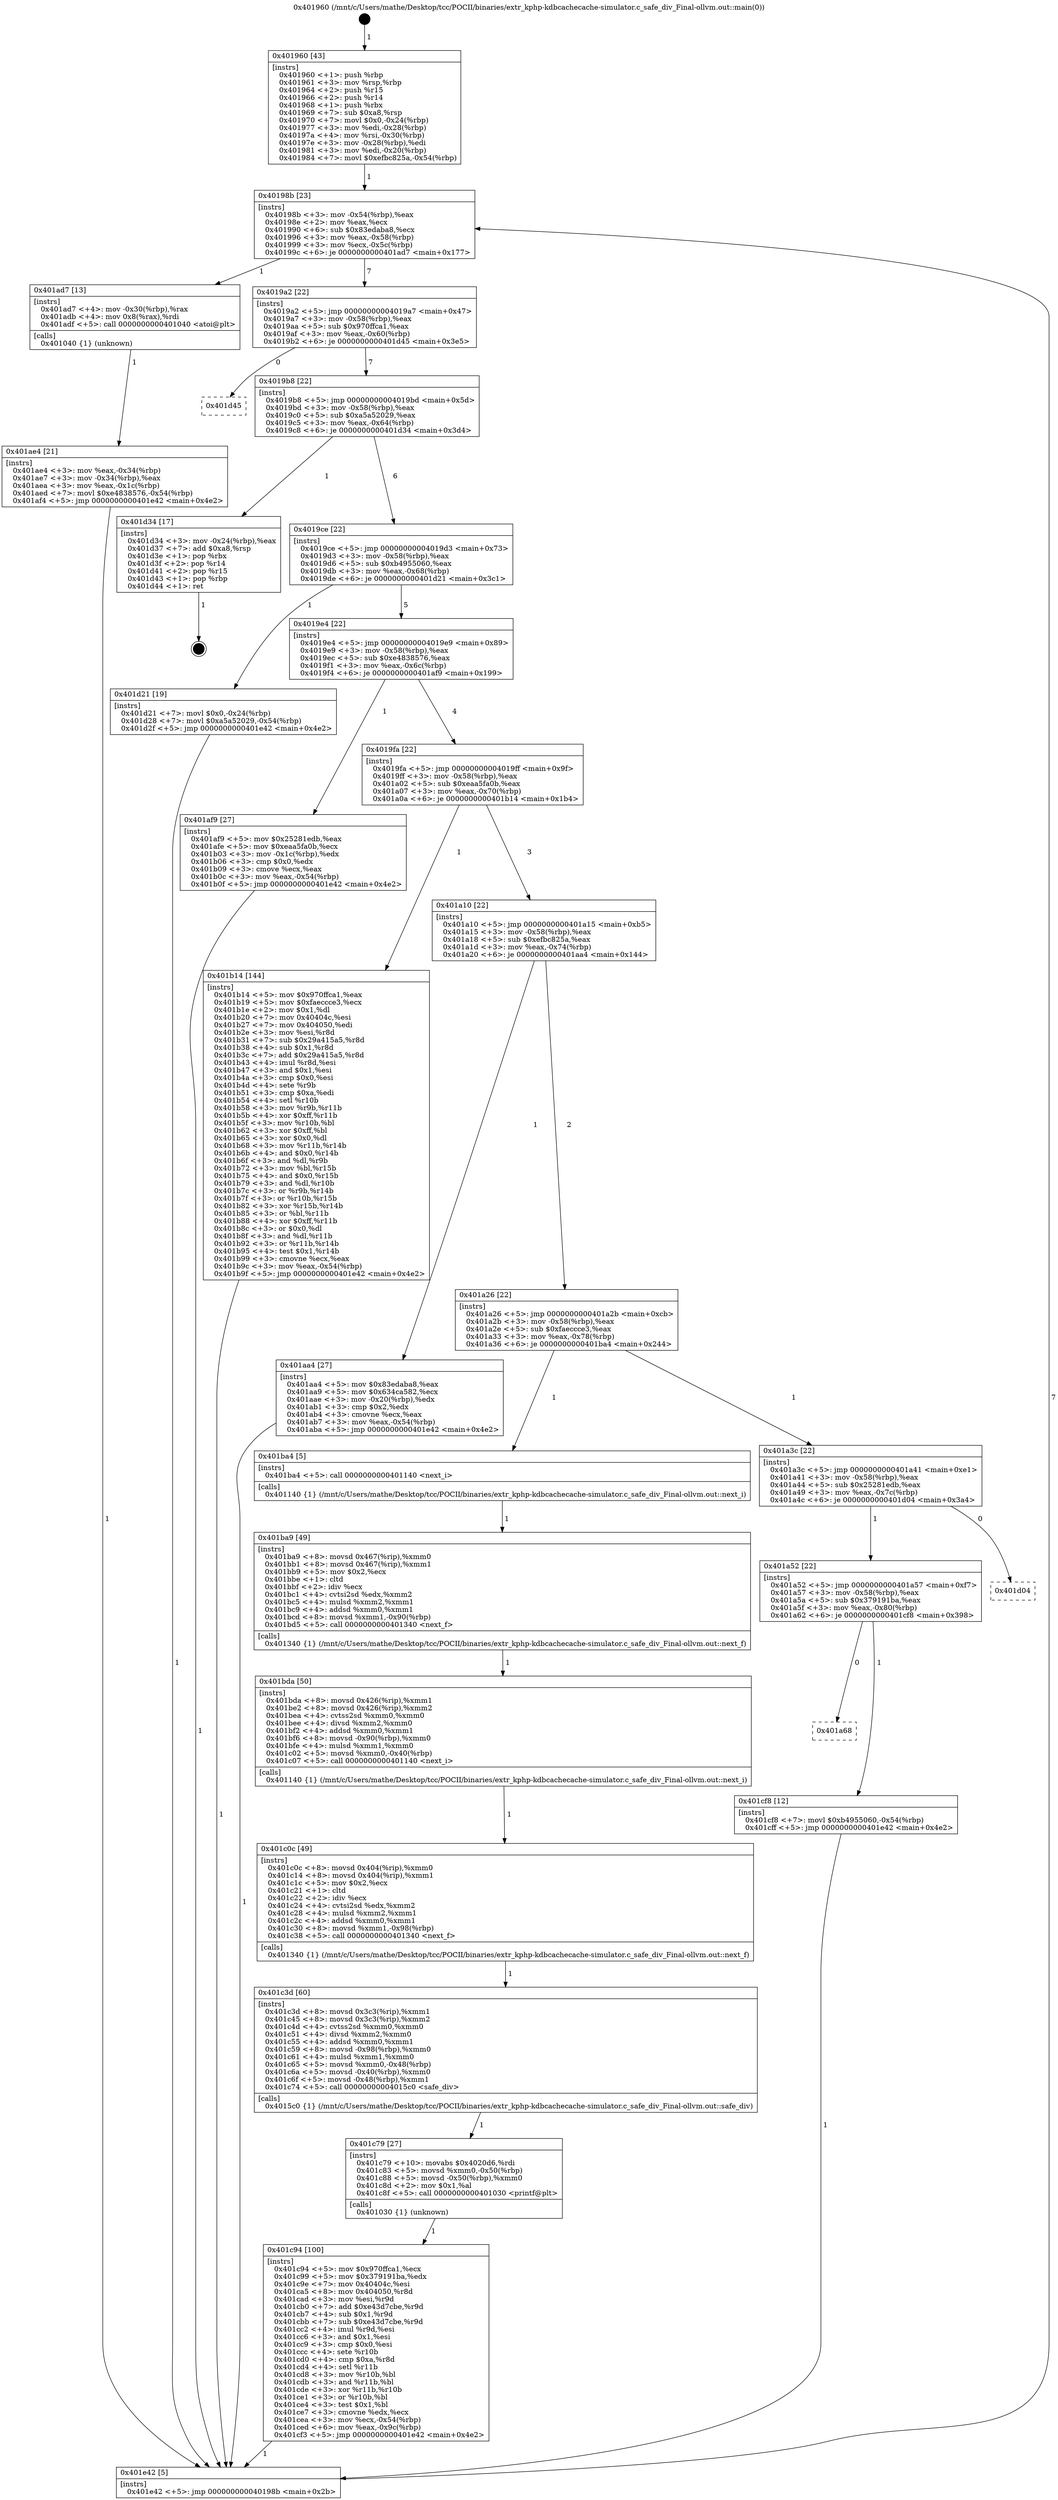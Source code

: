 digraph "0x401960" {
  label = "0x401960 (/mnt/c/Users/mathe/Desktop/tcc/POCII/binaries/extr_kphp-kdbcachecache-simulator.c_safe_div_Final-ollvm.out::main(0))"
  labelloc = "t"
  node[shape=record]

  Entry [label="",width=0.3,height=0.3,shape=circle,fillcolor=black,style=filled]
  "0x40198b" [label="{
     0x40198b [23]\l
     | [instrs]\l
     &nbsp;&nbsp;0x40198b \<+3\>: mov -0x54(%rbp),%eax\l
     &nbsp;&nbsp;0x40198e \<+2\>: mov %eax,%ecx\l
     &nbsp;&nbsp;0x401990 \<+6\>: sub $0x83edaba8,%ecx\l
     &nbsp;&nbsp;0x401996 \<+3\>: mov %eax,-0x58(%rbp)\l
     &nbsp;&nbsp;0x401999 \<+3\>: mov %ecx,-0x5c(%rbp)\l
     &nbsp;&nbsp;0x40199c \<+6\>: je 0000000000401ad7 \<main+0x177\>\l
  }"]
  "0x401ad7" [label="{
     0x401ad7 [13]\l
     | [instrs]\l
     &nbsp;&nbsp;0x401ad7 \<+4\>: mov -0x30(%rbp),%rax\l
     &nbsp;&nbsp;0x401adb \<+4\>: mov 0x8(%rax),%rdi\l
     &nbsp;&nbsp;0x401adf \<+5\>: call 0000000000401040 \<atoi@plt\>\l
     | [calls]\l
     &nbsp;&nbsp;0x401040 \{1\} (unknown)\l
  }"]
  "0x4019a2" [label="{
     0x4019a2 [22]\l
     | [instrs]\l
     &nbsp;&nbsp;0x4019a2 \<+5\>: jmp 00000000004019a7 \<main+0x47\>\l
     &nbsp;&nbsp;0x4019a7 \<+3\>: mov -0x58(%rbp),%eax\l
     &nbsp;&nbsp;0x4019aa \<+5\>: sub $0x970ffca1,%eax\l
     &nbsp;&nbsp;0x4019af \<+3\>: mov %eax,-0x60(%rbp)\l
     &nbsp;&nbsp;0x4019b2 \<+6\>: je 0000000000401d45 \<main+0x3e5\>\l
  }"]
  Exit [label="",width=0.3,height=0.3,shape=circle,fillcolor=black,style=filled,peripheries=2]
  "0x401d45" [label="{
     0x401d45\l
  }", style=dashed]
  "0x4019b8" [label="{
     0x4019b8 [22]\l
     | [instrs]\l
     &nbsp;&nbsp;0x4019b8 \<+5\>: jmp 00000000004019bd \<main+0x5d\>\l
     &nbsp;&nbsp;0x4019bd \<+3\>: mov -0x58(%rbp),%eax\l
     &nbsp;&nbsp;0x4019c0 \<+5\>: sub $0xa5a52029,%eax\l
     &nbsp;&nbsp;0x4019c5 \<+3\>: mov %eax,-0x64(%rbp)\l
     &nbsp;&nbsp;0x4019c8 \<+6\>: je 0000000000401d34 \<main+0x3d4\>\l
  }"]
  "0x401a68" [label="{
     0x401a68\l
  }", style=dashed]
  "0x401d34" [label="{
     0x401d34 [17]\l
     | [instrs]\l
     &nbsp;&nbsp;0x401d34 \<+3\>: mov -0x24(%rbp),%eax\l
     &nbsp;&nbsp;0x401d37 \<+7\>: add $0xa8,%rsp\l
     &nbsp;&nbsp;0x401d3e \<+1\>: pop %rbx\l
     &nbsp;&nbsp;0x401d3f \<+2\>: pop %r14\l
     &nbsp;&nbsp;0x401d41 \<+2\>: pop %r15\l
     &nbsp;&nbsp;0x401d43 \<+1\>: pop %rbp\l
     &nbsp;&nbsp;0x401d44 \<+1\>: ret\l
  }"]
  "0x4019ce" [label="{
     0x4019ce [22]\l
     | [instrs]\l
     &nbsp;&nbsp;0x4019ce \<+5\>: jmp 00000000004019d3 \<main+0x73\>\l
     &nbsp;&nbsp;0x4019d3 \<+3\>: mov -0x58(%rbp),%eax\l
     &nbsp;&nbsp;0x4019d6 \<+5\>: sub $0xb4955060,%eax\l
     &nbsp;&nbsp;0x4019db \<+3\>: mov %eax,-0x68(%rbp)\l
     &nbsp;&nbsp;0x4019de \<+6\>: je 0000000000401d21 \<main+0x3c1\>\l
  }"]
  "0x401cf8" [label="{
     0x401cf8 [12]\l
     | [instrs]\l
     &nbsp;&nbsp;0x401cf8 \<+7\>: movl $0xb4955060,-0x54(%rbp)\l
     &nbsp;&nbsp;0x401cff \<+5\>: jmp 0000000000401e42 \<main+0x4e2\>\l
  }"]
  "0x401d21" [label="{
     0x401d21 [19]\l
     | [instrs]\l
     &nbsp;&nbsp;0x401d21 \<+7\>: movl $0x0,-0x24(%rbp)\l
     &nbsp;&nbsp;0x401d28 \<+7\>: movl $0xa5a52029,-0x54(%rbp)\l
     &nbsp;&nbsp;0x401d2f \<+5\>: jmp 0000000000401e42 \<main+0x4e2\>\l
  }"]
  "0x4019e4" [label="{
     0x4019e4 [22]\l
     | [instrs]\l
     &nbsp;&nbsp;0x4019e4 \<+5\>: jmp 00000000004019e9 \<main+0x89\>\l
     &nbsp;&nbsp;0x4019e9 \<+3\>: mov -0x58(%rbp),%eax\l
     &nbsp;&nbsp;0x4019ec \<+5\>: sub $0xe4838576,%eax\l
     &nbsp;&nbsp;0x4019f1 \<+3\>: mov %eax,-0x6c(%rbp)\l
     &nbsp;&nbsp;0x4019f4 \<+6\>: je 0000000000401af9 \<main+0x199\>\l
  }"]
  "0x401a52" [label="{
     0x401a52 [22]\l
     | [instrs]\l
     &nbsp;&nbsp;0x401a52 \<+5\>: jmp 0000000000401a57 \<main+0xf7\>\l
     &nbsp;&nbsp;0x401a57 \<+3\>: mov -0x58(%rbp),%eax\l
     &nbsp;&nbsp;0x401a5a \<+5\>: sub $0x379191ba,%eax\l
     &nbsp;&nbsp;0x401a5f \<+3\>: mov %eax,-0x80(%rbp)\l
     &nbsp;&nbsp;0x401a62 \<+6\>: je 0000000000401cf8 \<main+0x398\>\l
  }"]
  "0x401af9" [label="{
     0x401af9 [27]\l
     | [instrs]\l
     &nbsp;&nbsp;0x401af9 \<+5\>: mov $0x25281edb,%eax\l
     &nbsp;&nbsp;0x401afe \<+5\>: mov $0xeaa5fa0b,%ecx\l
     &nbsp;&nbsp;0x401b03 \<+3\>: mov -0x1c(%rbp),%edx\l
     &nbsp;&nbsp;0x401b06 \<+3\>: cmp $0x0,%edx\l
     &nbsp;&nbsp;0x401b09 \<+3\>: cmove %ecx,%eax\l
     &nbsp;&nbsp;0x401b0c \<+3\>: mov %eax,-0x54(%rbp)\l
     &nbsp;&nbsp;0x401b0f \<+5\>: jmp 0000000000401e42 \<main+0x4e2\>\l
  }"]
  "0x4019fa" [label="{
     0x4019fa [22]\l
     | [instrs]\l
     &nbsp;&nbsp;0x4019fa \<+5\>: jmp 00000000004019ff \<main+0x9f\>\l
     &nbsp;&nbsp;0x4019ff \<+3\>: mov -0x58(%rbp),%eax\l
     &nbsp;&nbsp;0x401a02 \<+5\>: sub $0xeaa5fa0b,%eax\l
     &nbsp;&nbsp;0x401a07 \<+3\>: mov %eax,-0x70(%rbp)\l
     &nbsp;&nbsp;0x401a0a \<+6\>: je 0000000000401b14 \<main+0x1b4\>\l
  }"]
  "0x401d04" [label="{
     0x401d04\l
  }", style=dashed]
  "0x401b14" [label="{
     0x401b14 [144]\l
     | [instrs]\l
     &nbsp;&nbsp;0x401b14 \<+5\>: mov $0x970ffca1,%eax\l
     &nbsp;&nbsp;0x401b19 \<+5\>: mov $0xfaeccce3,%ecx\l
     &nbsp;&nbsp;0x401b1e \<+2\>: mov $0x1,%dl\l
     &nbsp;&nbsp;0x401b20 \<+7\>: mov 0x40404c,%esi\l
     &nbsp;&nbsp;0x401b27 \<+7\>: mov 0x404050,%edi\l
     &nbsp;&nbsp;0x401b2e \<+3\>: mov %esi,%r8d\l
     &nbsp;&nbsp;0x401b31 \<+7\>: sub $0x29a415a5,%r8d\l
     &nbsp;&nbsp;0x401b38 \<+4\>: sub $0x1,%r8d\l
     &nbsp;&nbsp;0x401b3c \<+7\>: add $0x29a415a5,%r8d\l
     &nbsp;&nbsp;0x401b43 \<+4\>: imul %r8d,%esi\l
     &nbsp;&nbsp;0x401b47 \<+3\>: and $0x1,%esi\l
     &nbsp;&nbsp;0x401b4a \<+3\>: cmp $0x0,%esi\l
     &nbsp;&nbsp;0x401b4d \<+4\>: sete %r9b\l
     &nbsp;&nbsp;0x401b51 \<+3\>: cmp $0xa,%edi\l
     &nbsp;&nbsp;0x401b54 \<+4\>: setl %r10b\l
     &nbsp;&nbsp;0x401b58 \<+3\>: mov %r9b,%r11b\l
     &nbsp;&nbsp;0x401b5b \<+4\>: xor $0xff,%r11b\l
     &nbsp;&nbsp;0x401b5f \<+3\>: mov %r10b,%bl\l
     &nbsp;&nbsp;0x401b62 \<+3\>: xor $0xff,%bl\l
     &nbsp;&nbsp;0x401b65 \<+3\>: xor $0x0,%dl\l
     &nbsp;&nbsp;0x401b68 \<+3\>: mov %r11b,%r14b\l
     &nbsp;&nbsp;0x401b6b \<+4\>: and $0x0,%r14b\l
     &nbsp;&nbsp;0x401b6f \<+3\>: and %dl,%r9b\l
     &nbsp;&nbsp;0x401b72 \<+3\>: mov %bl,%r15b\l
     &nbsp;&nbsp;0x401b75 \<+4\>: and $0x0,%r15b\l
     &nbsp;&nbsp;0x401b79 \<+3\>: and %dl,%r10b\l
     &nbsp;&nbsp;0x401b7c \<+3\>: or %r9b,%r14b\l
     &nbsp;&nbsp;0x401b7f \<+3\>: or %r10b,%r15b\l
     &nbsp;&nbsp;0x401b82 \<+3\>: xor %r15b,%r14b\l
     &nbsp;&nbsp;0x401b85 \<+3\>: or %bl,%r11b\l
     &nbsp;&nbsp;0x401b88 \<+4\>: xor $0xff,%r11b\l
     &nbsp;&nbsp;0x401b8c \<+3\>: or $0x0,%dl\l
     &nbsp;&nbsp;0x401b8f \<+3\>: and %dl,%r11b\l
     &nbsp;&nbsp;0x401b92 \<+3\>: or %r11b,%r14b\l
     &nbsp;&nbsp;0x401b95 \<+4\>: test $0x1,%r14b\l
     &nbsp;&nbsp;0x401b99 \<+3\>: cmovne %ecx,%eax\l
     &nbsp;&nbsp;0x401b9c \<+3\>: mov %eax,-0x54(%rbp)\l
     &nbsp;&nbsp;0x401b9f \<+5\>: jmp 0000000000401e42 \<main+0x4e2\>\l
  }"]
  "0x401a10" [label="{
     0x401a10 [22]\l
     | [instrs]\l
     &nbsp;&nbsp;0x401a10 \<+5\>: jmp 0000000000401a15 \<main+0xb5\>\l
     &nbsp;&nbsp;0x401a15 \<+3\>: mov -0x58(%rbp),%eax\l
     &nbsp;&nbsp;0x401a18 \<+5\>: sub $0xefbc825a,%eax\l
     &nbsp;&nbsp;0x401a1d \<+3\>: mov %eax,-0x74(%rbp)\l
     &nbsp;&nbsp;0x401a20 \<+6\>: je 0000000000401aa4 \<main+0x144\>\l
  }"]
  "0x401c94" [label="{
     0x401c94 [100]\l
     | [instrs]\l
     &nbsp;&nbsp;0x401c94 \<+5\>: mov $0x970ffca1,%ecx\l
     &nbsp;&nbsp;0x401c99 \<+5\>: mov $0x379191ba,%edx\l
     &nbsp;&nbsp;0x401c9e \<+7\>: mov 0x40404c,%esi\l
     &nbsp;&nbsp;0x401ca5 \<+8\>: mov 0x404050,%r8d\l
     &nbsp;&nbsp;0x401cad \<+3\>: mov %esi,%r9d\l
     &nbsp;&nbsp;0x401cb0 \<+7\>: add $0xe43d7cbe,%r9d\l
     &nbsp;&nbsp;0x401cb7 \<+4\>: sub $0x1,%r9d\l
     &nbsp;&nbsp;0x401cbb \<+7\>: sub $0xe43d7cbe,%r9d\l
     &nbsp;&nbsp;0x401cc2 \<+4\>: imul %r9d,%esi\l
     &nbsp;&nbsp;0x401cc6 \<+3\>: and $0x1,%esi\l
     &nbsp;&nbsp;0x401cc9 \<+3\>: cmp $0x0,%esi\l
     &nbsp;&nbsp;0x401ccc \<+4\>: sete %r10b\l
     &nbsp;&nbsp;0x401cd0 \<+4\>: cmp $0xa,%r8d\l
     &nbsp;&nbsp;0x401cd4 \<+4\>: setl %r11b\l
     &nbsp;&nbsp;0x401cd8 \<+3\>: mov %r10b,%bl\l
     &nbsp;&nbsp;0x401cdb \<+3\>: and %r11b,%bl\l
     &nbsp;&nbsp;0x401cde \<+3\>: xor %r11b,%r10b\l
     &nbsp;&nbsp;0x401ce1 \<+3\>: or %r10b,%bl\l
     &nbsp;&nbsp;0x401ce4 \<+3\>: test $0x1,%bl\l
     &nbsp;&nbsp;0x401ce7 \<+3\>: cmovne %edx,%ecx\l
     &nbsp;&nbsp;0x401cea \<+3\>: mov %ecx,-0x54(%rbp)\l
     &nbsp;&nbsp;0x401ced \<+6\>: mov %eax,-0x9c(%rbp)\l
     &nbsp;&nbsp;0x401cf3 \<+5\>: jmp 0000000000401e42 \<main+0x4e2\>\l
  }"]
  "0x401aa4" [label="{
     0x401aa4 [27]\l
     | [instrs]\l
     &nbsp;&nbsp;0x401aa4 \<+5\>: mov $0x83edaba8,%eax\l
     &nbsp;&nbsp;0x401aa9 \<+5\>: mov $0x634ca582,%ecx\l
     &nbsp;&nbsp;0x401aae \<+3\>: mov -0x20(%rbp),%edx\l
     &nbsp;&nbsp;0x401ab1 \<+3\>: cmp $0x2,%edx\l
     &nbsp;&nbsp;0x401ab4 \<+3\>: cmovne %ecx,%eax\l
     &nbsp;&nbsp;0x401ab7 \<+3\>: mov %eax,-0x54(%rbp)\l
     &nbsp;&nbsp;0x401aba \<+5\>: jmp 0000000000401e42 \<main+0x4e2\>\l
  }"]
  "0x401a26" [label="{
     0x401a26 [22]\l
     | [instrs]\l
     &nbsp;&nbsp;0x401a26 \<+5\>: jmp 0000000000401a2b \<main+0xcb\>\l
     &nbsp;&nbsp;0x401a2b \<+3\>: mov -0x58(%rbp),%eax\l
     &nbsp;&nbsp;0x401a2e \<+5\>: sub $0xfaeccce3,%eax\l
     &nbsp;&nbsp;0x401a33 \<+3\>: mov %eax,-0x78(%rbp)\l
     &nbsp;&nbsp;0x401a36 \<+6\>: je 0000000000401ba4 \<main+0x244\>\l
  }"]
  "0x401e42" [label="{
     0x401e42 [5]\l
     | [instrs]\l
     &nbsp;&nbsp;0x401e42 \<+5\>: jmp 000000000040198b \<main+0x2b\>\l
  }"]
  "0x401960" [label="{
     0x401960 [43]\l
     | [instrs]\l
     &nbsp;&nbsp;0x401960 \<+1\>: push %rbp\l
     &nbsp;&nbsp;0x401961 \<+3\>: mov %rsp,%rbp\l
     &nbsp;&nbsp;0x401964 \<+2\>: push %r15\l
     &nbsp;&nbsp;0x401966 \<+2\>: push %r14\l
     &nbsp;&nbsp;0x401968 \<+1\>: push %rbx\l
     &nbsp;&nbsp;0x401969 \<+7\>: sub $0xa8,%rsp\l
     &nbsp;&nbsp;0x401970 \<+7\>: movl $0x0,-0x24(%rbp)\l
     &nbsp;&nbsp;0x401977 \<+3\>: mov %edi,-0x28(%rbp)\l
     &nbsp;&nbsp;0x40197a \<+4\>: mov %rsi,-0x30(%rbp)\l
     &nbsp;&nbsp;0x40197e \<+3\>: mov -0x28(%rbp),%edi\l
     &nbsp;&nbsp;0x401981 \<+3\>: mov %edi,-0x20(%rbp)\l
     &nbsp;&nbsp;0x401984 \<+7\>: movl $0xefbc825a,-0x54(%rbp)\l
  }"]
  "0x401ae4" [label="{
     0x401ae4 [21]\l
     | [instrs]\l
     &nbsp;&nbsp;0x401ae4 \<+3\>: mov %eax,-0x34(%rbp)\l
     &nbsp;&nbsp;0x401ae7 \<+3\>: mov -0x34(%rbp),%eax\l
     &nbsp;&nbsp;0x401aea \<+3\>: mov %eax,-0x1c(%rbp)\l
     &nbsp;&nbsp;0x401aed \<+7\>: movl $0xe4838576,-0x54(%rbp)\l
     &nbsp;&nbsp;0x401af4 \<+5\>: jmp 0000000000401e42 \<main+0x4e2\>\l
  }"]
  "0x401c79" [label="{
     0x401c79 [27]\l
     | [instrs]\l
     &nbsp;&nbsp;0x401c79 \<+10\>: movabs $0x4020d6,%rdi\l
     &nbsp;&nbsp;0x401c83 \<+5\>: movsd %xmm0,-0x50(%rbp)\l
     &nbsp;&nbsp;0x401c88 \<+5\>: movsd -0x50(%rbp),%xmm0\l
     &nbsp;&nbsp;0x401c8d \<+2\>: mov $0x1,%al\l
     &nbsp;&nbsp;0x401c8f \<+5\>: call 0000000000401030 \<printf@plt\>\l
     | [calls]\l
     &nbsp;&nbsp;0x401030 \{1\} (unknown)\l
  }"]
  "0x401ba4" [label="{
     0x401ba4 [5]\l
     | [instrs]\l
     &nbsp;&nbsp;0x401ba4 \<+5\>: call 0000000000401140 \<next_i\>\l
     | [calls]\l
     &nbsp;&nbsp;0x401140 \{1\} (/mnt/c/Users/mathe/Desktop/tcc/POCII/binaries/extr_kphp-kdbcachecache-simulator.c_safe_div_Final-ollvm.out::next_i)\l
  }"]
  "0x401a3c" [label="{
     0x401a3c [22]\l
     | [instrs]\l
     &nbsp;&nbsp;0x401a3c \<+5\>: jmp 0000000000401a41 \<main+0xe1\>\l
     &nbsp;&nbsp;0x401a41 \<+3\>: mov -0x58(%rbp),%eax\l
     &nbsp;&nbsp;0x401a44 \<+5\>: sub $0x25281edb,%eax\l
     &nbsp;&nbsp;0x401a49 \<+3\>: mov %eax,-0x7c(%rbp)\l
     &nbsp;&nbsp;0x401a4c \<+6\>: je 0000000000401d04 \<main+0x3a4\>\l
  }"]
  "0x401ba9" [label="{
     0x401ba9 [49]\l
     | [instrs]\l
     &nbsp;&nbsp;0x401ba9 \<+8\>: movsd 0x467(%rip),%xmm0\l
     &nbsp;&nbsp;0x401bb1 \<+8\>: movsd 0x467(%rip),%xmm1\l
     &nbsp;&nbsp;0x401bb9 \<+5\>: mov $0x2,%ecx\l
     &nbsp;&nbsp;0x401bbe \<+1\>: cltd\l
     &nbsp;&nbsp;0x401bbf \<+2\>: idiv %ecx\l
     &nbsp;&nbsp;0x401bc1 \<+4\>: cvtsi2sd %edx,%xmm2\l
     &nbsp;&nbsp;0x401bc5 \<+4\>: mulsd %xmm2,%xmm1\l
     &nbsp;&nbsp;0x401bc9 \<+4\>: addsd %xmm0,%xmm1\l
     &nbsp;&nbsp;0x401bcd \<+8\>: movsd %xmm1,-0x90(%rbp)\l
     &nbsp;&nbsp;0x401bd5 \<+5\>: call 0000000000401340 \<next_f\>\l
     | [calls]\l
     &nbsp;&nbsp;0x401340 \{1\} (/mnt/c/Users/mathe/Desktop/tcc/POCII/binaries/extr_kphp-kdbcachecache-simulator.c_safe_div_Final-ollvm.out::next_f)\l
  }"]
  "0x401bda" [label="{
     0x401bda [50]\l
     | [instrs]\l
     &nbsp;&nbsp;0x401bda \<+8\>: movsd 0x426(%rip),%xmm1\l
     &nbsp;&nbsp;0x401be2 \<+8\>: movsd 0x426(%rip),%xmm2\l
     &nbsp;&nbsp;0x401bea \<+4\>: cvtss2sd %xmm0,%xmm0\l
     &nbsp;&nbsp;0x401bee \<+4\>: divsd %xmm2,%xmm0\l
     &nbsp;&nbsp;0x401bf2 \<+4\>: addsd %xmm0,%xmm1\l
     &nbsp;&nbsp;0x401bf6 \<+8\>: movsd -0x90(%rbp),%xmm0\l
     &nbsp;&nbsp;0x401bfe \<+4\>: mulsd %xmm1,%xmm0\l
     &nbsp;&nbsp;0x401c02 \<+5\>: movsd %xmm0,-0x40(%rbp)\l
     &nbsp;&nbsp;0x401c07 \<+5\>: call 0000000000401140 \<next_i\>\l
     | [calls]\l
     &nbsp;&nbsp;0x401140 \{1\} (/mnt/c/Users/mathe/Desktop/tcc/POCII/binaries/extr_kphp-kdbcachecache-simulator.c_safe_div_Final-ollvm.out::next_i)\l
  }"]
  "0x401c0c" [label="{
     0x401c0c [49]\l
     | [instrs]\l
     &nbsp;&nbsp;0x401c0c \<+8\>: movsd 0x404(%rip),%xmm0\l
     &nbsp;&nbsp;0x401c14 \<+8\>: movsd 0x404(%rip),%xmm1\l
     &nbsp;&nbsp;0x401c1c \<+5\>: mov $0x2,%ecx\l
     &nbsp;&nbsp;0x401c21 \<+1\>: cltd\l
     &nbsp;&nbsp;0x401c22 \<+2\>: idiv %ecx\l
     &nbsp;&nbsp;0x401c24 \<+4\>: cvtsi2sd %edx,%xmm2\l
     &nbsp;&nbsp;0x401c28 \<+4\>: mulsd %xmm2,%xmm1\l
     &nbsp;&nbsp;0x401c2c \<+4\>: addsd %xmm0,%xmm1\l
     &nbsp;&nbsp;0x401c30 \<+8\>: movsd %xmm1,-0x98(%rbp)\l
     &nbsp;&nbsp;0x401c38 \<+5\>: call 0000000000401340 \<next_f\>\l
     | [calls]\l
     &nbsp;&nbsp;0x401340 \{1\} (/mnt/c/Users/mathe/Desktop/tcc/POCII/binaries/extr_kphp-kdbcachecache-simulator.c_safe_div_Final-ollvm.out::next_f)\l
  }"]
  "0x401c3d" [label="{
     0x401c3d [60]\l
     | [instrs]\l
     &nbsp;&nbsp;0x401c3d \<+8\>: movsd 0x3c3(%rip),%xmm1\l
     &nbsp;&nbsp;0x401c45 \<+8\>: movsd 0x3c3(%rip),%xmm2\l
     &nbsp;&nbsp;0x401c4d \<+4\>: cvtss2sd %xmm0,%xmm0\l
     &nbsp;&nbsp;0x401c51 \<+4\>: divsd %xmm2,%xmm0\l
     &nbsp;&nbsp;0x401c55 \<+4\>: addsd %xmm0,%xmm1\l
     &nbsp;&nbsp;0x401c59 \<+8\>: movsd -0x98(%rbp),%xmm0\l
     &nbsp;&nbsp;0x401c61 \<+4\>: mulsd %xmm1,%xmm0\l
     &nbsp;&nbsp;0x401c65 \<+5\>: movsd %xmm0,-0x48(%rbp)\l
     &nbsp;&nbsp;0x401c6a \<+5\>: movsd -0x40(%rbp),%xmm0\l
     &nbsp;&nbsp;0x401c6f \<+5\>: movsd -0x48(%rbp),%xmm1\l
     &nbsp;&nbsp;0x401c74 \<+5\>: call 00000000004015c0 \<safe_div\>\l
     | [calls]\l
     &nbsp;&nbsp;0x4015c0 \{1\} (/mnt/c/Users/mathe/Desktop/tcc/POCII/binaries/extr_kphp-kdbcachecache-simulator.c_safe_div_Final-ollvm.out::safe_div)\l
  }"]
  Entry -> "0x401960" [label=" 1"]
  "0x40198b" -> "0x401ad7" [label=" 1"]
  "0x40198b" -> "0x4019a2" [label=" 7"]
  "0x401d34" -> Exit [label=" 1"]
  "0x4019a2" -> "0x401d45" [label=" 0"]
  "0x4019a2" -> "0x4019b8" [label=" 7"]
  "0x401d21" -> "0x401e42" [label=" 1"]
  "0x4019b8" -> "0x401d34" [label=" 1"]
  "0x4019b8" -> "0x4019ce" [label=" 6"]
  "0x401cf8" -> "0x401e42" [label=" 1"]
  "0x4019ce" -> "0x401d21" [label=" 1"]
  "0x4019ce" -> "0x4019e4" [label=" 5"]
  "0x401a52" -> "0x401a68" [label=" 0"]
  "0x4019e4" -> "0x401af9" [label=" 1"]
  "0x4019e4" -> "0x4019fa" [label=" 4"]
  "0x401a52" -> "0x401cf8" [label=" 1"]
  "0x4019fa" -> "0x401b14" [label=" 1"]
  "0x4019fa" -> "0x401a10" [label=" 3"]
  "0x401a3c" -> "0x401a52" [label=" 1"]
  "0x401a10" -> "0x401aa4" [label=" 1"]
  "0x401a10" -> "0x401a26" [label=" 2"]
  "0x401aa4" -> "0x401e42" [label=" 1"]
  "0x401960" -> "0x40198b" [label=" 1"]
  "0x401e42" -> "0x40198b" [label=" 7"]
  "0x401ad7" -> "0x401ae4" [label=" 1"]
  "0x401ae4" -> "0x401e42" [label=" 1"]
  "0x401af9" -> "0x401e42" [label=" 1"]
  "0x401b14" -> "0x401e42" [label=" 1"]
  "0x401a3c" -> "0x401d04" [label=" 0"]
  "0x401a26" -> "0x401ba4" [label=" 1"]
  "0x401a26" -> "0x401a3c" [label=" 1"]
  "0x401ba4" -> "0x401ba9" [label=" 1"]
  "0x401ba9" -> "0x401bda" [label=" 1"]
  "0x401bda" -> "0x401c0c" [label=" 1"]
  "0x401c0c" -> "0x401c3d" [label=" 1"]
  "0x401c3d" -> "0x401c79" [label=" 1"]
  "0x401c79" -> "0x401c94" [label=" 1"]
  "0x401c94" -> "0x401e42" [label=" 1"]
}
